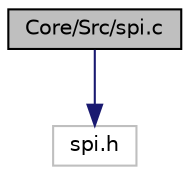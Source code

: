 digraph "Core/Src/spi.c"
{
 // LATEX_PDF_SIZE
  edge [fontname="Helvetica",fontsize="10",labelfontname="Helvetica",labelfontsize="10"];
  node [fontname="Helvetica",fontsize="10",shape=record];
  Node1 [label="Core/Src/spi.c",height=0.2,width=0.4,color="black", fillcolor="grey75", style="filled", fontcolor="black",tooltip="This file provides code for the configuration of the SPI instances."];
  Node1 -> Node2 [color="midnightblue",fontsize="10",style="solid",fontname="Helvetica"];
  Node2 [label="spi.h",height=0.2,width=0.4,color="grey75", fillcolor="white", style="filled",tooltip=" "];
}
